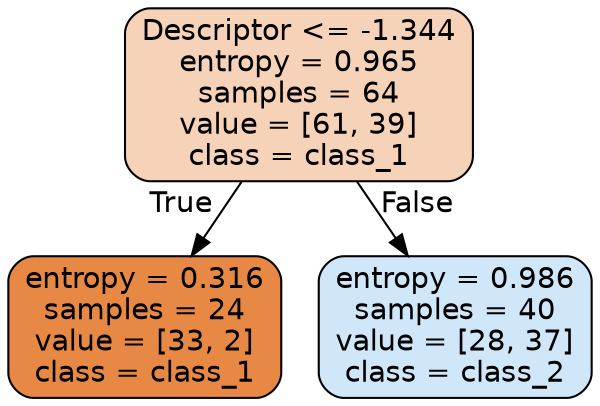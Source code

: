 digraph Tree {
node [shape=box, style="filled, rounded", color="black", fontname="helvetica"] ;
edge [fontname="helvetica"] ;
0 [label="Descriptor <= -1.344\nentropy = 0.965\nsamples = 64\nvalue = [61, 39]\nclass = class_1", fillcolor="#f6d2b8"] ;
1 [label="entropy = 0.316\nsamples = 24\nvalue = [33, 2]\nclass = class_1", fillcolor="#e78945"] ;
0 -> 1 [labeldistance=2.5, labelangle=45, headlabel="True"] ;
2 [label="entropy = 0.986\nsamples = 40\nvalue = [28, 37]\nclass = class_2", fillcolor="#cfe7f9"] ;
0 -> 2 [labeldistance=2.5, labelangle=-45, headlabel="False"] ;
}